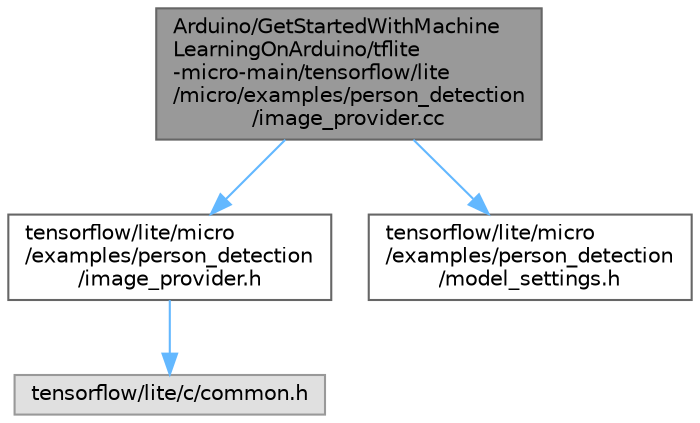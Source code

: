 digraph "Arduino/GetStartedWithMachineLearningOnArduino/tflite-micro-main/tensorflow/lite/micro/examples/person_detection/image_provider.cc"
{
 // LATEX_PDF_SIZE
  bgcolor="transparent";
  edge [fontname=Helvetica,fontsize=10,labelfontname=Helvetica,labelfontsize=10];
  node [fontname=Helvetica,fontsize=10,shape=box,height=0.2,width=0.4];
  Node1 [id="Node000001",label="Arduino/GetStartedWithMachine\lLearningOnArduino/tflite\l-micro-main/tensorflow/lite\l/micro/examples/person_detection\l/image_provider.cc",height=0.2,width=0.4,color="gray40", fillcolor="grey60", style="filled", fontcolor="black",tooltip=" "];
  Node1 -> Node2 [id="edge1_Node000001_Node000002",color="steelblue1",style="solid",tooltip=" "];
  Node2 [id="Node000002",label="tensorflow/lite/micro\l/examples/person_detection\l/image_provider.h",height=0.2,width=0.4,color="grey40", fillcolor="white", style="filled",URL="$tflite-micro-main_2tensorflow_2lite_2micro_2examples_2person__detection_2image__provider_8h.html",tooltip=" "];
  Node2 -> Node3 [id="edge2_Node000002_Node000003",color="steelblue1",style="solid",tooltip=" "];
  Node3 [id="Node000003",label="tensorflow/lite/c/common.h",height=0.2,width=0.4,color="grey60", fillcolor="#E0E0E0", style="filled",tooltip=" "];
  Node1 -> Node4 [id="edge3_Node000001_Node000004",color="steelblue1",style="solid",tooltip=" "];
  Node4 [id="Node000004",label="tensorflow/lite/micro\l/examples/person_detection\l/model_settings.h",height=0.2,width=0.4,color="grey40", fillcolor="white", style="filled",URL="$tflite-micro-main_2tensorflow_2lite_2micro_2examples_2person__detection_2model__settings_8h.html",tooltip=" "];
}
